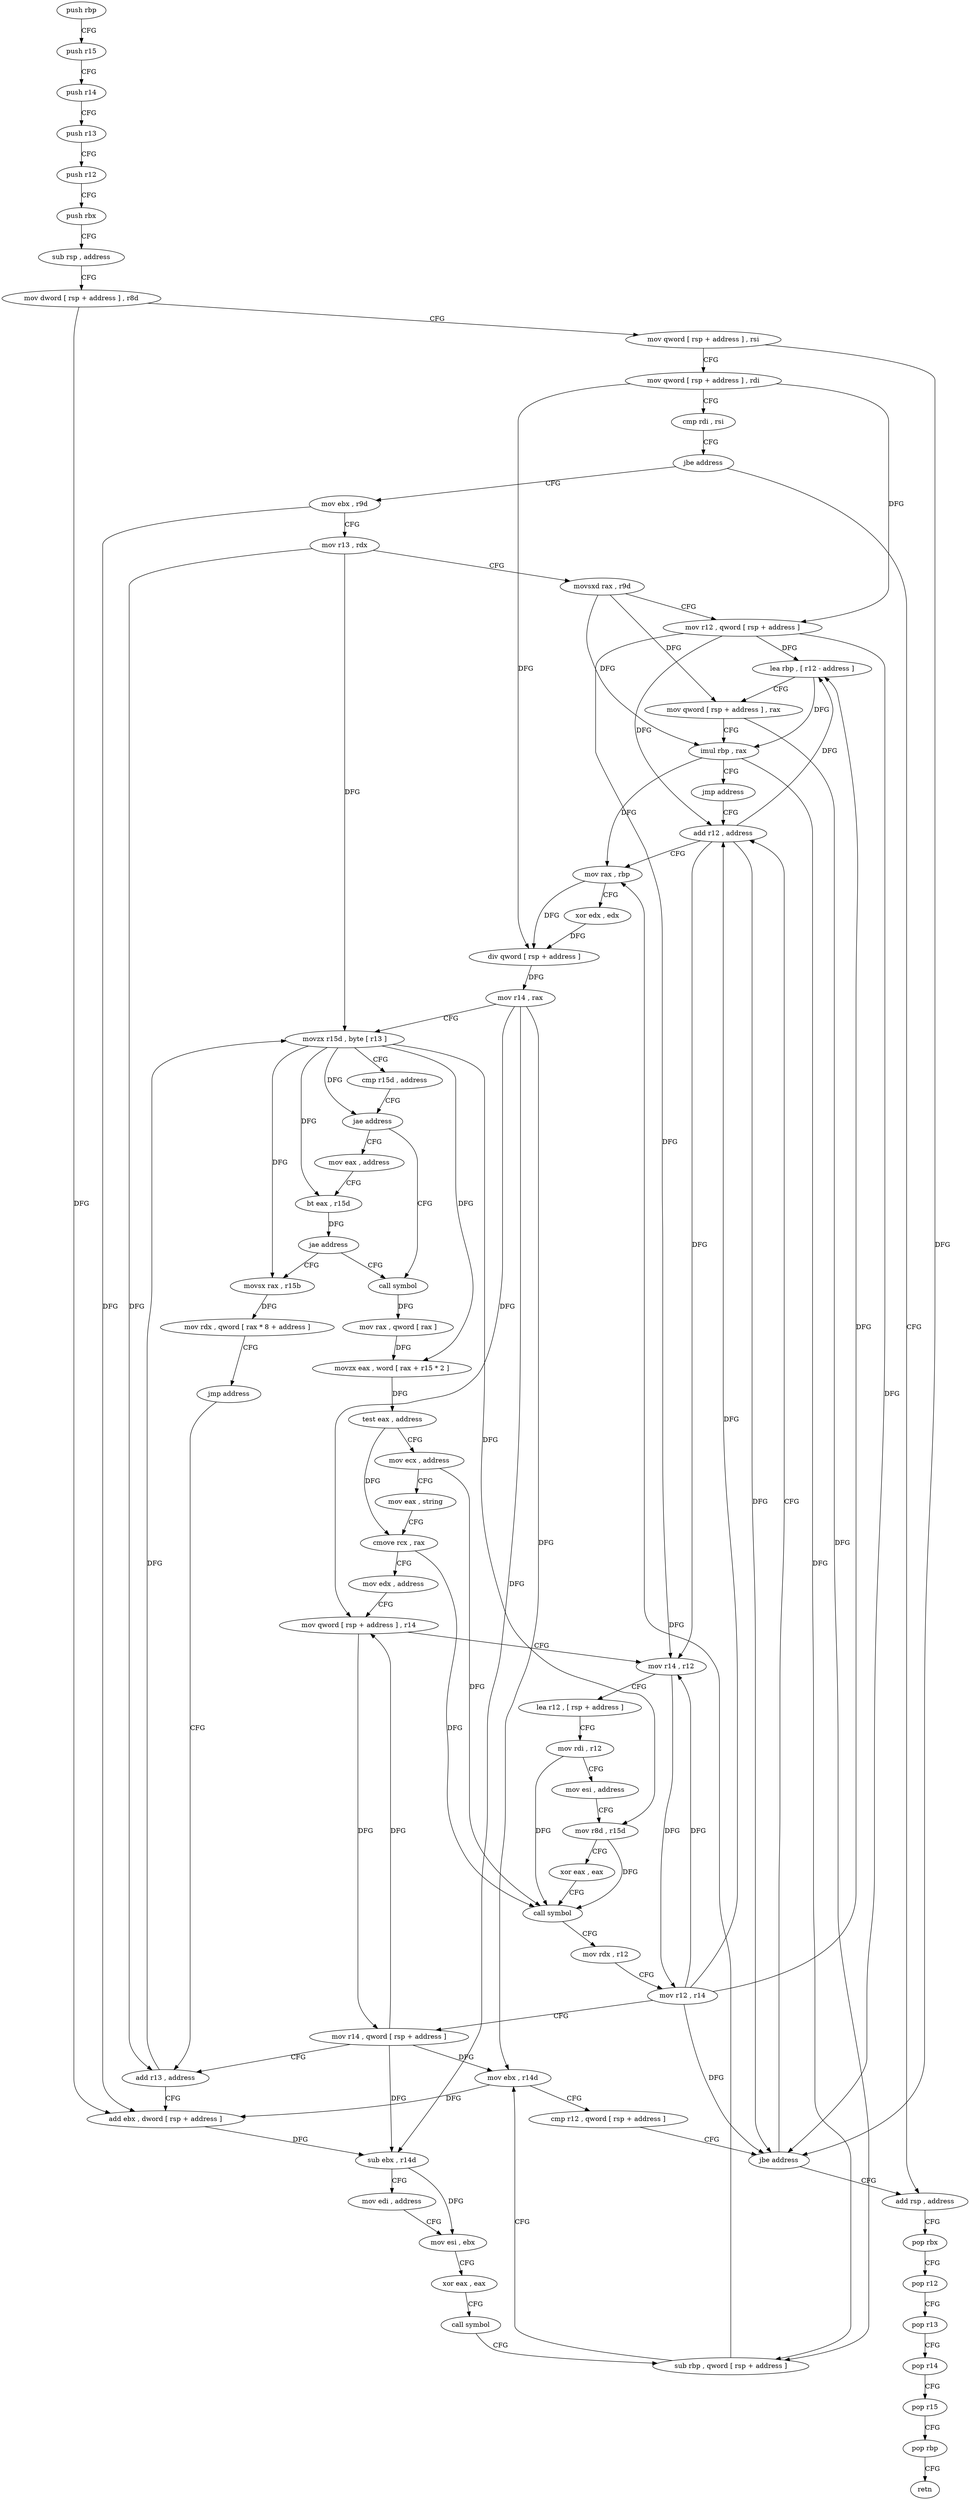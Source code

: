 digraph "func" {
"4210752" [label = "push rbp" ]
"4210753" [label = "push r15" ]
"4210755" [label = "push r14" ]
"4210757" [label = "push r13" ]
"4210759" [label = "push r12" ]
"4210761" [label = "push rbx" ]
"4210762" [label = "sub rsp , address" ]
"4210766" [label = "mov dword [ rsp + address ] , r8d" ]
"4210771" [label = "mov qword [ rsp + address ] , rsi" ]
"4210776" [label = "mov qword [ rsp + address ] , rdi" ]
"4210781" [label = "cmp rdi , rsi" ]
"4210784" [label = "jbe address" ]
"4211012" [label = "add rsp , address" ]
"4210790" [label = "mov ebx , r9d" ]
"4211016" [label = "pop rbx" ]
"4211017" [label = "pop r12" ]
"4211019" [label = "pop r13" ]
"4211021" [label = "pop r14" ]
"4211023" [label = "pop r15" ]
"4211025" [label = "pop rbp" ]
"4211026" [label = "retn" ]
"4210793" [label = "mov r13 , rdx" ]
"4210796" [label = "movsxd rax , r9d" ]
"4210799" [label = "mov r12 , qword [ rsp + address ]" ]
"4210804" [label = "lea rbp , [ r12 - address ]" ]
"4210809" [label = "mov qword [ rsp + address ] , rax" ]
"4210814" [label = "imul rbp , rax" ]
"4210818" [label = "jmp address" ]
"4210951" [label = "add r12 , address" ]
"4210955" [label = "mov rax , rbp" ]
"4210958" [label = "xor edx , edx" ]
"4210960" [label = "div qword [ rsp + address ]" ]
"4210965" [label = "mov r14 , rax" ]
"4210968" [label = "movzx r15d , byte [ r13 ]" ]
"4210973" [label = "cmp r15d , address" ]
"4210977" [label = "jae address" ]
"4210832" [label = "call symbol" ]
"4210983" [label = "mov eax , address" ]
"4210837" [label = "mov rax , qword [ rax ]" ]
"4210840" [label = "movzx eax , word [ rax + r15 * 2 ]" ]
"4210845" [label = "test eax , address" ]
"4210850" [label = "mov ecx , address" ]
"4210855" [label = "mov eax , string" ]
"4210860" [label = "cmove rcx , rax" ]
"4210864" [label = "mov edx , address" ]
"4210869" [label = "mov qword [ rsp + address ] , r14" ]
"4210874" [label = "mov r14 , r12" ]
"4210877" [label = "lea r12 , [ rsp + address ]" ]
"4210882" [label = "mov rdi , r12" ]
"4210885" [label = "mov esi , address" ]
"4210890" [label = "mov r8d , r15d" ]
"4210893" [label = "xor eax , eax" ]
"4210895" [label = "call symbol" ]
"4210900" [label = "mov rdx , r12" ]
"4210903" [label = "mov r12 , r14" ]
"4210906" [label = "mov r14 , qword [ rsp + address ]" ]
"4210911" [label = "add r13 , address" ]
"4210988" [label = "bt eax , r15d" ]
"4210992" [label = "jae address" ]
"4210998" [label = "movsx rax , r15b" ]
"4211002" [label = "mov rdx , qword [ rax * 8 + address ]" ]
"4211010" [label = "jmp address" ]
"4210915" [label = "add ebx , dword [ rsp + address ]" ]
"4210919" [label = "sub ebx , r14d" ]
"4210922" [label = "mov edi , address" ]
"4210927" [label = "mov esi , ebx" ]
"4210929" [label = "xor eax , eax" ]
"4210931" [label = "call symbol" ]
"4210936" [label = "sub rbp , qword [ rsp + address ]" ]
"4210941" [label = "mov ebx , r14d" ]
"4210944" [label = "cmp r12 , qword [ rsp + address ]" ]
"4210949" [label = "jbe address" ]
"4210752" -> "4210753" [ label = "CFG" ]
"4210753" -> "4210755" [ label = "CFG" ]
"4210755" -> "4210757" [ label = "CFG" ]
"4210757" -> "4210759" [ label = "CFG" ]
"4210759" -> "4210761" [ label = "CFG" ]
"4210761" -> "4210762" [ label = "CFG" ]
"4210762" -> "4210766" [ label = "CFG" ]
"4210766" -> "4210771" [ label = "CFG" ]
"4210766" -> "4210915" [ label = "DFG" ]
"4210771" -> "4210776" [ label = "CFG" ]
"4210771" -> "4210949" [ label = "DFG" ]
"4210776" -> "4210781" [ label = "CFG" ]
"4210776" -> "4210799" [ label = "DFG" ]
"4210776" -> "4210960" [ label = "DFG" ]
"4210781" -> "4210784" [ label = "CFG" ]
"4210784" -> "4211012" [ label = "CFG" ]
"4210784" -> "4210790" [ label = "CFG" ]
"4211012" -> "4211016" [ label = "CFG" ]
"4210790" -> "4210793" [ label = "CFG" ]
"4210790" -> "4210915" [ label = "DFG" ]
"4211016" -> "4211017" [ label = "CFG" ]
"4211017" -> "4211019" [ label = "CFG" ]
"4211019" -> "4211021" [ label = "CFG" ]
"4211021" -> "4211023" [ label = "CFG" ]
"4211023" -> "4211025" [ label = "CFG" ]
"4211025" -> "4211026" [ label = "CFG" ]
"4210793" -> "4210796" [ label = "CFG" ]
"4210793" -> "4210968" [ label = "DFG" ]
"4210793" -> "4210911" [ label = "DFG" ]
"4210796" -> "4210799" [ label = "CFG" ]
"4210796" -> "4210809" [ label = "DFG" ]
"4210796" -> "4210814" [ label = "DFG" ]
"4210799" -> "4210804" [ label = "DFG" ]
"4210799" -> "4210951" [ label = "DFG" ]
"4210799" -> "4210874" [ label = "DFG" ]
"4210799" -> "4210949" [ label = "DFG" ]
"4210804" -> "4210809" [ label = "CFG" ]
"4210804" -> "4210814" [ label = "DFG" ]
"4210809" -> "4210814" [ label = "CFG" ]
"4210809" -> "4210936" [ label = "DFG" ]
"4210814" -> "4210818" [ label = "CFG" ]
"4210814" -> "4210955" [ label = "DFG" ]
"4210814" -> "4210936" [ label = "DFG" ]
"4210818" -> "4210951" [ label = "CFG" ]
"4210951" -> "4210955" [ label = "CFG" ]
"4210951" -> "4210804" [ label = "DFG" ]
"4210951" -> "4210874" [ label = "DFG" ]
"4210951" -> "4210949" [ label = "DFG" ]
"4210955" -> "4210958" [ label = "CFG" ]
"4210955" -> "4210960" [ label = "DFG" ]
"4210958" -> "4210960" [ label = "DFG" ]
"4210960" -> "4210965" [ label = "DFG" ]
"4210965" -> "4210968" [ label = "CFG" ]
"4210965" -> "4210869" [ label = "DFG" ]
"4210965" -> "4210919" [ label = "DFG" ]
"4210965" -> "4210941" [ label = "DFG" ]
"4210968" -> "4210973" [ label = "CFG" ]
"4210968" -> "4210977" [ label = "DFG" ]
"4210968" -> "4210840" [ label = "DFG" ]
"4210968" -> "4210988" [ label = "DFG" ]
"4210968" -> "4210890" [ label = "DFG" ]
"4210968" -> "4210998" [ label = "DFG" ]
"4210973" -> "4210977" [ label = "CFG" ]
"4210977" -> "4210832" [ label = "CFG" ]
"4210977" -> "4210983" [ label = "CFG" ]
"4210832" -> "4210837" [ label = "DFG" ]
"4210983" -> "4210988" [ label = "CFG" ]
"4210837" -> "4210840" [ label = "DFG" ]
"4210840" -> "4210845" [ label = "DFG" ]
"4210845" -> "4210850" [ label = "CFG" ]
"4210845" -> "4210860" [ label = "DFG" ]
"4210850" -> "4210855" [ label = "CFG" ]
"4210850" -> "4210895" [ label = "DFG" ]
"4210855" -> "4210860" [ label = "CFG" ]
"4210860" -> "4210864" [ label = "CFG" ]
"4210860" -> "4210895" [ label = "DFG" ]
"4210864" -> "4210869" [ label = "CFG" ]
"4210869" -> "4210874" [ label = "CFG" ]
"4210869" -> "4210906" [ label = "DFG" ]
"4210874" -> "4210877" [ label = "CFG" ]
"4210874" -> "4210903" [ label = "DFG" ]
"4210877" -> "4210882" [ label = "CFG" ]
"4210882" -> "4210885" [ label = "CFG" ]
"4210882" -> "4210895" [ label = "DFG" ]
"4210885" -> "4210890" [ label = "CFG" ]
"4210890" -> "4210893" [ label = "CFG" ]
"4210890" -> "4210895" [ label = "DFG" ]
"4210893" -> "4210895" [ label = "CFG" ]
"4210895" -> "4210900" [ label = "CFG" ]
"4210900" -> "4210903" [ label = "CFG" ]
"4210903" -> "4210906" [ label = "CFG" ]
"4210903" -> "4210804" [ label = "DFG" ]
"4210903" -> "4210951" [ label = "DFG" ]
"4210903" -> "4210874" [ label = "DFG" ]
"4210903" -> "4210949" [ label = "DFG" ]
"4210906" -> "4210911" [ label = "CFG" ]
"4210906" -> "4210869" [ label = "DFG" ]
"4210906" -> "4210919" [ label = "DFG" ]
"4210906" -> "4210941" [ label = "DFG" ]
"4210911" -> "4210915" [ label = "CFG" ]
"4210911" -> "4210968" [ label = "DFG" ]
"4210988" -> "4210992" [ label = "DFG" ]
"4210992" -> "4210832" [ label = "CFG" ]
"4210992" -> "4210998" [ label = "CFG" ]
"4210998" -> "4211002" [ label = "DFG" ]
"4211002" -> "4211010" [ label = "CFG" ]
"4211010" -> "4210911" [ label = "CFG" ]
"4210915" -> "4210919" [ label = "DFG" ]
"4210919" -> "4210922" [ label = "CFG" ]
"4210919" -> "4210927" [ label = "DFG" ]
"4210922" -> "4210927" [ label = "CFG" ]
"4210927" -> "4210929" [ label = "CFG" ]
"4210929" -> "4210931" [ label = "CFG" ]
"4210931" -> "4210936" [ label = "CFG" ]
"4210936" -> "4210941" [ label = "CFG" ]
"4210936" -> "4210955" [ label = "DFG" ]
"4210941" -> "4210944" [ label = "CFG" ]
"4210941" -> "4210915" [ label = "DFG" ]
"4210944" -> "4210949" [ label = "CFG" ]
"4210949" -> "4211012" [ label = "CFG" ]
"4210949" -> "4210951" [ label = "CFG" ]
}
